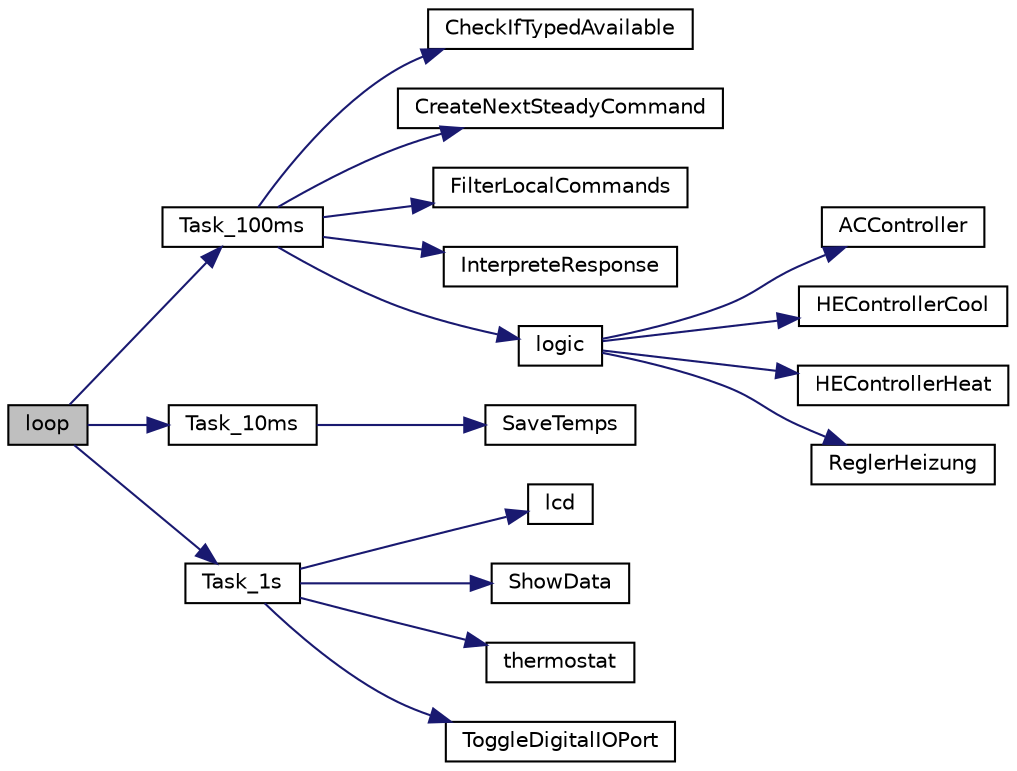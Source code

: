 digraph "loop"
{
 // LATEX_PDF_SIZE
  edge [fontname="Helvetica",fontsize="10",labelfontname="Helvetica",labelfontsize="10"];
  node [fontname="Helvetica",fontsize="10",shape=record];
  rankdir="LR";
  Node1 [label="loop",height=0.2,width=0.4,color="black", fillcolor="grey75", style="filled", fontcolor="black",tooltip="Usual arduino steadily called function."];
  Node1 -> Node2 [color="midnightblue",fontsize="10",style="solid",fontname="Helvetica"];
  Node2 [label="Task_100ms",height=0.2,width=0.4,color="black", fillcolor="white", style="filled",URL="$_controller_8ino.html#a4bb576321c9eff71b400cb7f4d58fede",tooltip="Function Task_100ms called every 100 msec."];
  Node2 -> Node3 [color="midnightblue",fontsize="10",style="solid",fontname="Helvetica"];
  Node3 [label="CheckIfTypedAvailable",height=0.2,width=0.4,color="black", fillcolor="white", style="filled",URL="$_controller_8ino.html#aef8d57dbdb05a99caac118882b35d56c",tooltip="Check if a command has been typed."];
  Node2 -> Node4 [color="midnightblue",fontsize="10",style="solid",fontname="Helvetica"];
  Node4 [label="CreateNextSteadyCommand",height=0.2,width=0.4,color="black", fillcolor="white", style="filled",URL="$_controller_8ino.html#a573a9b79ee6a7e720f5ecc4bbfcb0c87",tooltip=" "];
  Node2 -> Node5 [color="midnightblue",fontsize="10",style="solid",fontname="Helvetica"];
  Node5 [label="FilterLocalCommands",height=0.2,width=0.4,color="black", fillcolor="white", style="filled",URL="$_controller_8ino.html#a90328c9dde97401383a88ad666622063",tooltip="Filter local commands."];
  Node2 -> Node6 [color="midnightblue",fontsize="10",style="solid",fontname="Helvetica"];
  Node6 [label="InterpreteResponse",height=0.2,width=0.4,color="black", fillcolor="white", style="filled",URL="$_controller_8ino.html#a3005755a1cc32c4a6537fc8c5c0fa3cb",tooltip="Interpret an I²C response from the plant."];
  Node2 -> Node7 [color="midnightblue",fontsize="10",style="solid",fontname="Helvetica"];
  Node7 [label="logic",height=0.2,width=0.4,color="black", fillcolor="white", style="filled",URL="$_controller_8ino.html#a891ab028bd00ce90bbf291a355410e1e",tooltip=" "];
  Node7 -> Node8 [color="midnightblue",fontsize="10",style="solid",fontname="Helvetica"];
  Node8 [label="ACController",height=0.2,width=0.4,color="black", fillcolor="white", style="filled",URL="$_controller_8ino.html#ab10f597b51a01881bc3bfda2edc9daa2",tooltip=" "];
  Node7 -> Node9 [color="midnightblue",fontsize="10",style="solid",fontname="Helvetica"];
  Node9 [label="HEControllerCool",height=0.2,width=0.4,color="black", fillcolor="white", style="filled",URL="$_controller_8ino.html#afd15f02b5b76c27ce9d24b1202353803",tooltip=" "];
  Node7 -> Node10 [color="midnightblue",fontsize="10",style="solid",fontname="Helvetica"];
  Node10 [label="HEControllerHeat",height=0.2,width=0.4,color="black", fillcolor="white", style="filled",URL="$_controller_8ino.html#aa4542df6529eb717fdc0a3105fe8a6f2",tooltip=" "];
  Node7 -> Node11 [color="midnightblue",fontsize="10",style="solid",fontname="Helvetica"];
  Node11 [label="ReglerHeizung",height=0.2,width=0.4,color="black", fillcolor="white", style="filled",URL="$_controller_8ino.html#a090aec666da0a428e48e596f9460a5ec",tooltip=" "];
  Node1 -> Node12 [color="midnightblue",fontsize="10",style="solid",fontname="Helvetica"];
  Node12 [label="Task_10ms",height=0.2,width=0.4,color="black", fillcolor="white", style="filled",URL="$_controller_8ino.html#a70040c12b70c4183813492f54c34afc3",tooltip="Function Task_10ms called every 10 msec."];
  Node12 -> Node13 [color="midnightblue",fontsize="10",style="solid",fontname="Helvetica"];
  Node13 [label="SaveTemps",height=0.2,width=0.4,color="black", fillcolor="white", style="filled",URL="$_controller_8ino.html#a3a410b938064846305d0a0f41b05bd7f",tooltip="Create next steady transmitted command."];
  Node1 -> Node14 [color="midnightblue",fontsize="10",style="solid",fontname="Helvetica"];
  Node14 [label="Task_1s",height=0.2,width=0.4,color="black", fillcolor="white", style="filled",URL="$_controller_8ino.html#acc7e9ffdda03efaa08f8d3b4f372efbf",tooltip="Function Task_1s called every 1 sec."];
  Node14 -> Node15 [color="midnightblue",fontsize="10",style="solid",fontname="Helvetica"];
  Node15 [label="lcd",height=0.2,width=0.4,color="black", fillcolor="white", style="filled",URL="$_controller_8ino.html#ae084e1bc8ccb35ea289ba0ca4972ea6d",tooltip="initialising display with i2c adress 0x27, 16 characters, 2 rows"];
  Node14 -> Node16 [color="midnightblue",fontsize="10",style="solid",fontname="Helvetica"];
  Node16 [label="ShowData",height=0.2,width=0.4,color="black", fillcolor="white", style="filled",URL="$_controller_8ino.html#afb707179a2ceeebf05387778b0aedeb5",tooltip="Show some data values."];
  Node14 -> Node17 [color="midnightblue",fontsize="10",style="solid",fontname="Helvetica"];
  Node17 [label="thermostat",height=0.2,width=0.4,color="black", fillcolor="white", style="filled",URL="$_controller_8ino.html#aa28090f2d59ec6e36525dd17cf21dc58",tooltip=" "];
  Node14 -> Node18 [color="midnightblue",fontsize="10",style="solid",fontname="Helvetica"];
  Node18 [label="ToggleDigitalIOPort",height=0.2,width=0.4,color="black", fillcolor="white", style="filled",URL="$_controller_8ino.html#a92c4579a209bbd8bc56592f8c2958895",tooltip="Toggle digital IO port."];
}
